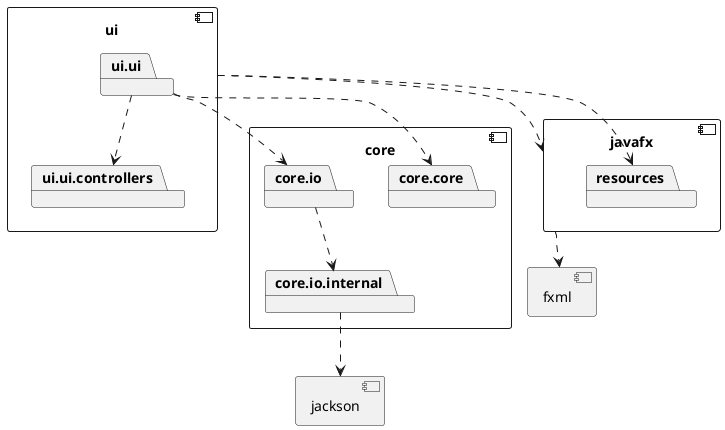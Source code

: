 
@startuml

component core {
	package core.core
	package core.io
	package core.io.internal
}

core.io ..> core.io.internal
component jackson {
}

core.io.internal ..> jackson


component ui {
	package ui.ui
	package ui.ui.controllers
}

ui.ui ..> ui.ui.controllers
ui.ui ..> core.core
ui.ui ..> core.io

component javafx {
	package resources
}

component fxml{
}

javafx ..> fxml
ui ..> javafx
ui ..> resources





@enduml
